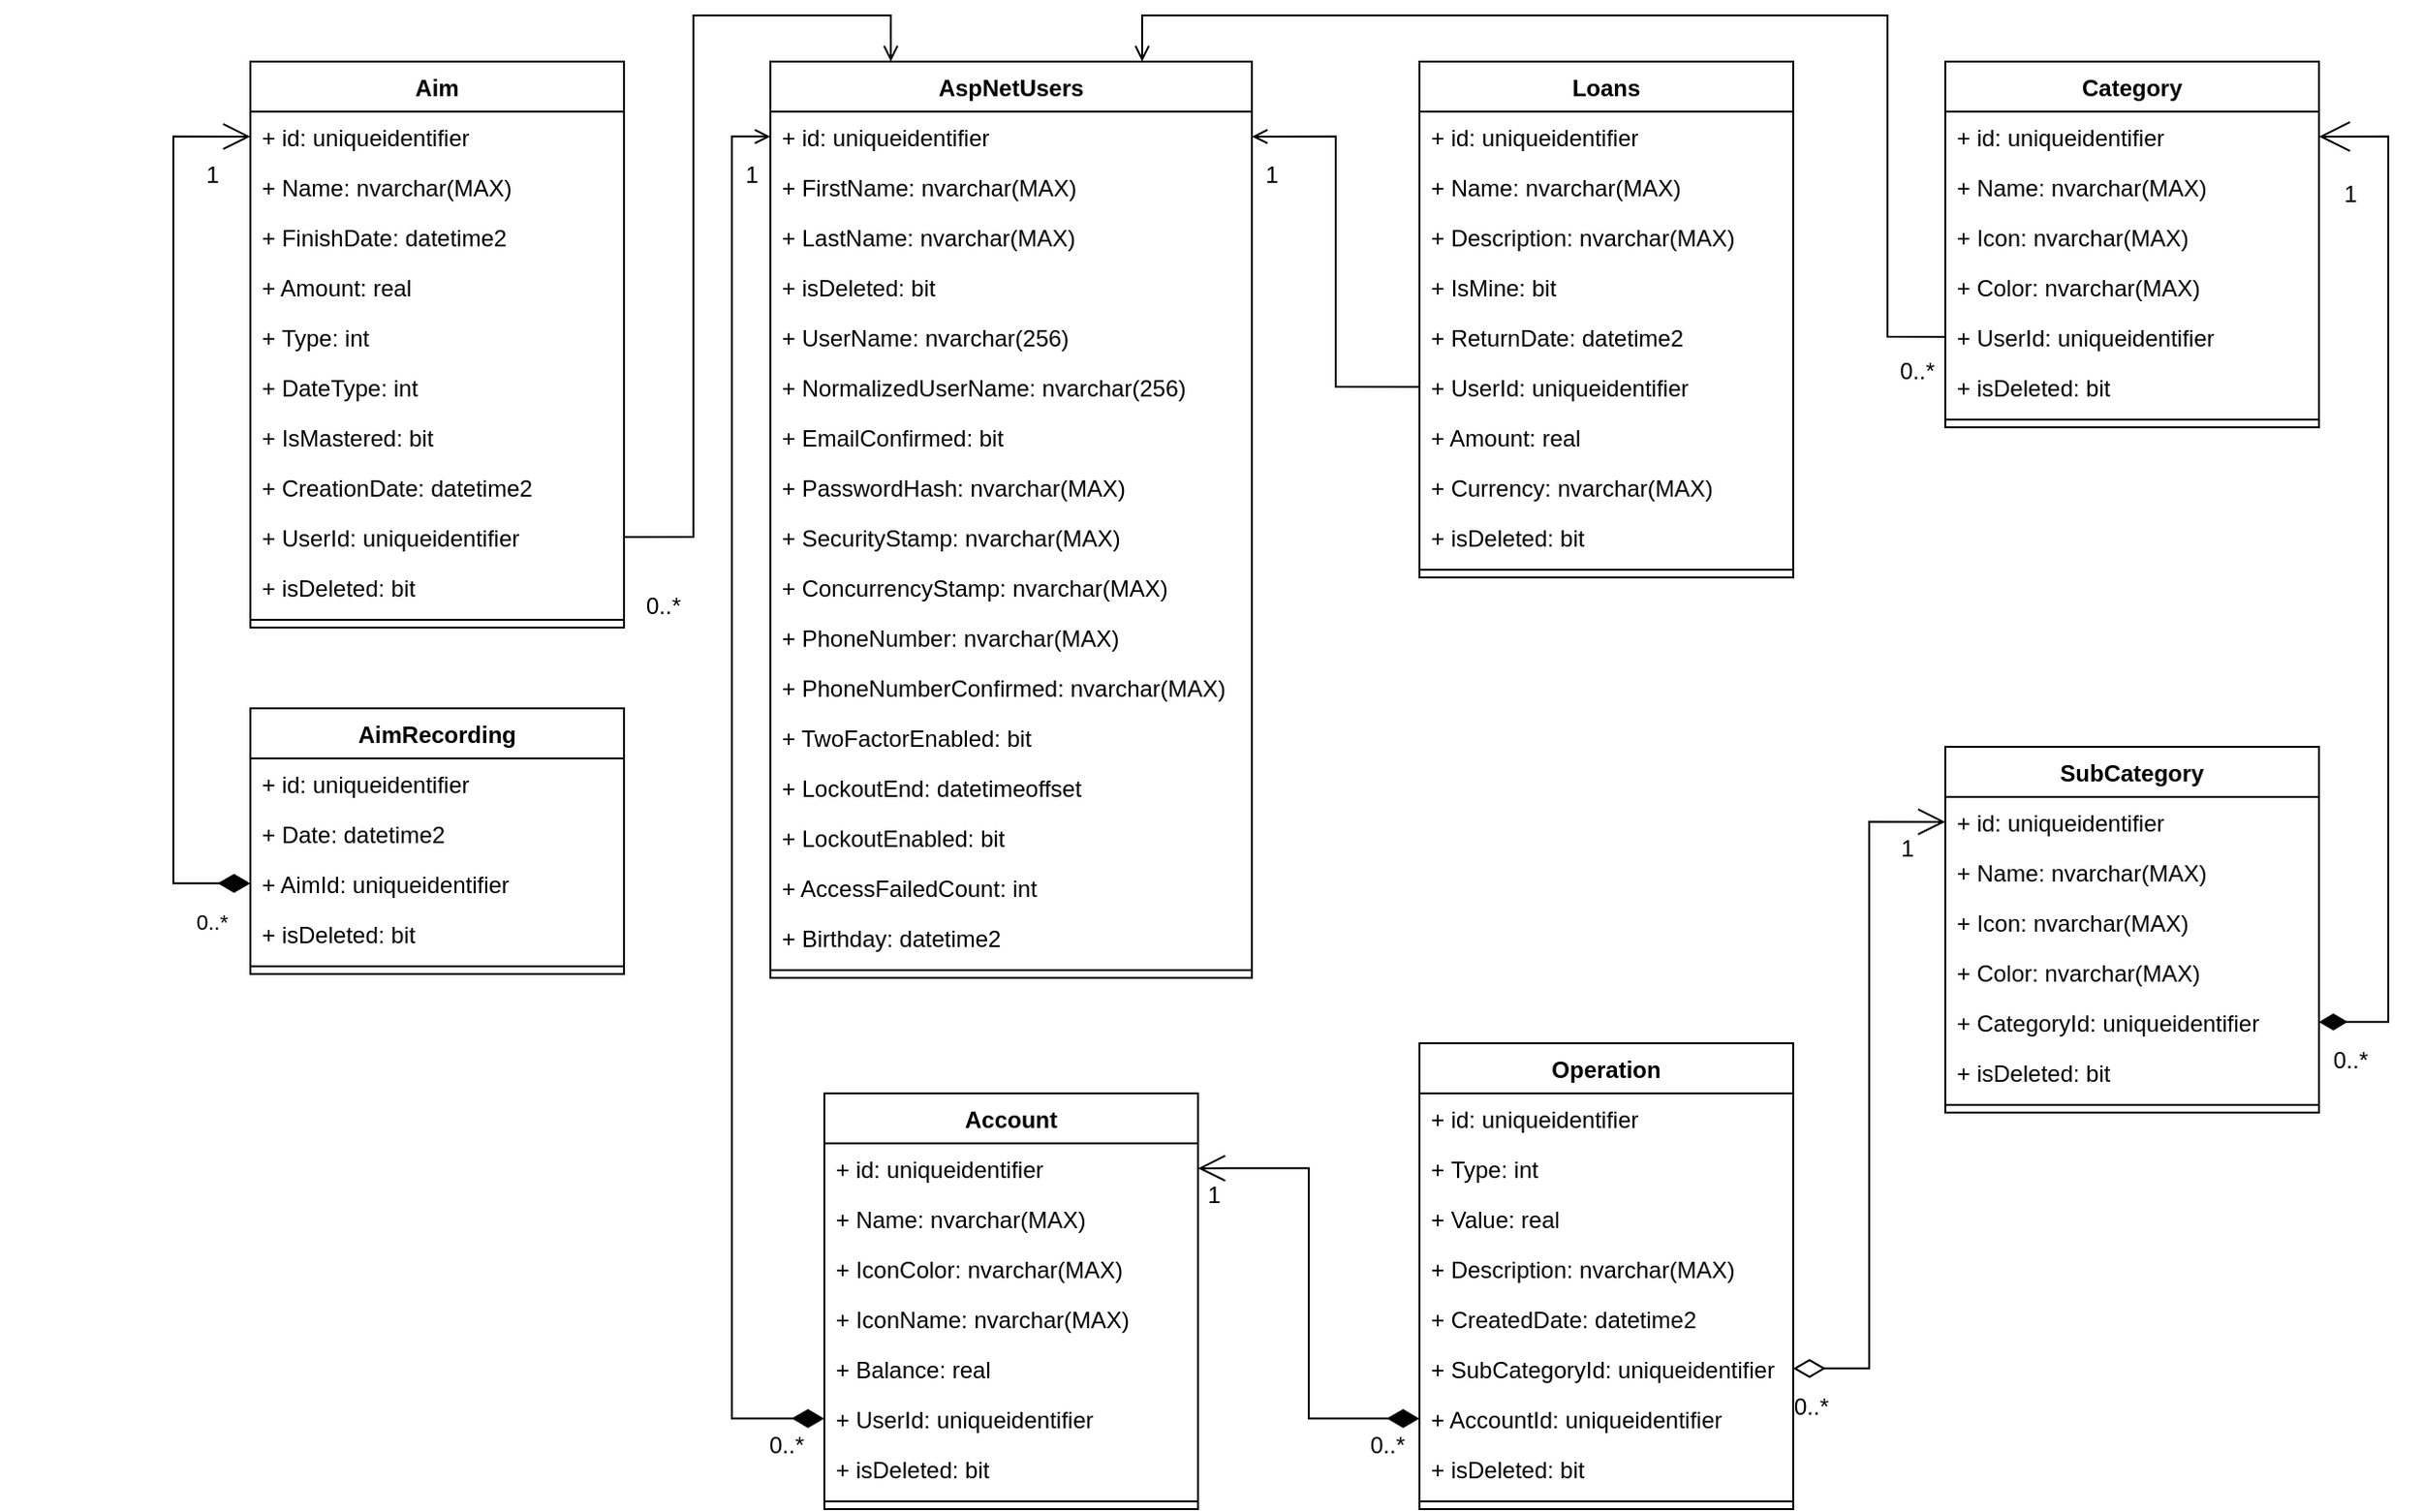 <mxfile version="21.3.2" type="device">
  <diagram name="Страница 1" id="gj3Q_E7IlsJNHcMgQV58">
    <mxGraphModel dx="6434" dy="2520" grid="1" gridSize="10" guides="1" tooltips="1" connect="1" arrows="1" fold="1" page="1" pageScale="1" pageWidth="1654" pageHeight="1169" math="0" shadow="0">
      <root>
        <mxCell id="0" />
        <mxCell id="1" parent="0" />
        <mxCell id="0OKEuh0yTJcYB48zCVZ5-1" value="Operation" style="swimlane;fontStyle=1;align=center;verticalAlign=top;childLayout=stackLayout;horizontal=1;startSize=26;horizontalStack=0;resizeParent=1;resizeParentMax=0;resizeLast=0;collapsible=1;marginBottom=0;" parent="1" vertex="1">
          <mxGeometry x="-573" y="583.94" width="194" height="242" as="geometry" />
        </mxCell>
        <mxCell id="0OKEuh0yTJcYB48zCVZ5-2" value="+ id: uniqueidentifier" style="text;strokeColor=none;fillColor=none;align=left;verticalAlign=top;spacingLeft=4;spacingRight=4;overflow=hidden;rotatable=0;points=[[0,0.5],[1,0.5]];portConstraint=eastwest;" parent="0OKEuh0yTJcYB48zCVZ5-1" vertex="1">
          <mxGeometry y="26" width="194" height="26" as="geometry" />
        </mxCell>
        <mxCell id="0OKEuh0yTJcYB48zCVZ5-4" value="+ Type: int" style="text;strokeColor=none;fillColor=none;align=left;verticalAlign=top;spacingLeft=4;spacingRight=4;overflow=hidden;rotatable=0;points=[[0,0.5],[1,0.5]];portConstraint=eastwest;" parent="0OKEuh0yTJcYB48zCVZ5-1" vertex="1">
          <mxGeometry y="52" width="194" height="26" as="geometry" />
        </mxCell>
        <mxCell id="0OKEuh0yTJcYB48zCVZ5-3" value="+ Value: real" style="text;strokeColor=none;fillColor=none;align=left;verticalAlign=top;spacingLeft=4;spacingRight=4;overflow=hidden;rotatable=0;points=[[0,0.5],[1,0.5]];portConstraint=eastwest;" parent="0OKEuh0yTJcYB48zCVZ5-1" vertex="1">
          <mxGeometry y="78" width="194" height="26" as="geometry" />
        </mxCell>
        <mxCell id="0OKEuh0yTJcYB48zCVZ5-5" value="+ Description: nvarchar(MAX)" style="text;strokeColor=none;fillColor=none;align=left;verticalAlign=top;spacingLeft=4;spacingRight=4;overflow=hidden;rotatable=0;points=[[0,0.5],[1,0.5]];portConstraint=eastwest;" parent="0OKEuh0yTJcYB48zCVZ5-1" vertex="1">
          <mxGeometry y="104" width="194" height="26" as="geometry" />
        </mxCell>
        <mxCell id="0OKEuh0yTJcYB48zCVZ5-6" value="+ CreatedDate: datetime2" style="text;strokeColor=none;fillColor=none;align=left;verticalAlign=top;spacingLeft=4;spacingRight=4;overflow=hidden;rotatable=0;points=[[0,0.5],[1,0.5]];portConstraint=eastwest;" parent="0OKEuh0yTJcYB48zCVZ5-1" vertex="1">
          <mxGeometry y="130" width="194" height="26" as="geometry" />
        </mxCell>
        <mxCell id="0OKEuh0yTJcYB48zCVZ5-7" value="+ SubCategoryId: uniqueidentifier" style="text;strokeColor=none;fillColor=none;align=left;verticalAlign=top;spacingLeft=4;spacingRight=4;overflow=hidden;rotatable=0;points=[[0,0.5],[1,0.5]];portConstraint=eastwest;" parent="0OKEuh0yTJcYB48zCVZ5-1" vertex="1">
          <mxGeometry y="156" width="194" height="26" as="geometry" />
        </mxCell>
        <mxCell id="0OKEuh0yTJcYB48zCVZ5-12" value="+ AccountId: uniqueidentifier" style="text;strokeColor=none;fillColor=none;align=left;verticalAlign=top;spacingLeft=4;spacingRight=4;overflow=hidden;rotatable=0;points=[[0,0.5],[1,0.5]];portConstraint=eastwest;" parent="0OKEuh0yTJcYB48zCVZ5-1" vertex="1">
          <mxGeometry y="182" width="194" height="26" as="geometry" />
        </mxCell>
        <mxCell id="0OKEuh0yTJcYB48zCVZ5-13" value="+ isDeleted: bit" style="text;strokeColor=none;fillColor=none;align=left;verticalAlign=top;spacingLeft=4;spacingRight=4;overflow=hidden;rotatable=0;points=[[0,0.5],[1,0.5]];portConstraint=eastwest;" parent="0OKEuh0yTJcYB48zCVZ5-1" vertex="1">
          <mxGeometry y="208" width="194" height="26" as="geometry" />
        </mxCell>
        <mxCell id="0OKEuh0yTJcYB48zCVZ5-8" value="" style="line;strokeWidth=1;fillColor=none;align=left;verticalAlign=middle;spacingTop=-1;spacingLeft=3;spacingRight=3;rotatable=0;labelPosition=right;points=[];portConstraint=eastwest;strokeColor=inherit;" parent="0OKEuh0yTJcYB48zCVZ5-1" vertex="1">
          <mxGeometry y="234" width="194" height="8" as="geometry" />
        </mxCell>
        <mxCell id="0OKEuh0yTJcYB48zCVZ5-11" value="&lt;br&gt;" style="text;whiteSpace=wrap;html=1;" parent="1" vertex="1">
          <mxGeometry x="-1310" y="289.94" width="110" height="140" as="geometry" />
        </mxCell>
        <mxCell id="0OKEuh0yTJcYB48zCVZ5-14" value="Account" style="swimlane;fontStyle=1;align=center;verticalAlign=top;childLayout=stackLayout;horizontal=1;startSize=26;horizontalStack=0;resizeParent=1;resizeParentMax=0;resizeLast=0;collapsible=1;marginBottom=0;" parent="1" vertex="1">
          <mxGeometry x="-882" y="609.94" width="194" height="216" as="geometry" />
        </mxCell>
        <mxCell id="0OKEuh0yTJcYB48zCVZ5-15" value="+ id: uniqueidentifier" style="text;strokeColor=none;fillColor=none;align=left;verticalAlign=top;spacingLeft=4;spacingRight=4;overflow=hidden;rotatable=0;points=[[0,0.5],[1,0.5]];portConstraint=eastwest;" parent="0OKEuh0yTJcYB48zCVZ5-14" vertex="1">
          <mxGeometry y="26" width="194" height="26" as="geometry" />
        </mxCell>
        <mxCell id="0OKEuh0yTJcYB48zCVZ5-16" value="+ Name: nvarchar(MAX)" style="text;strokeColor=none;fillColor=none;align=left;verticalAlign=top;spacingLeft=4;spacingRight=4;overflow=hidden;rotatable=0;points=[[0,0.5],[1,0.5]];portConstraint=eastwest;" parent="0OKEuh0yTJcYB48zCVZ5-14" vertex="1">
          <mxGeometry y="52" width="194" height="26" as="geometry" />
        </mxCell>
        <mxCell id="0OKEuh0yTJcYB48zCVZ5-17" value="+ IconColor: nvarchar(MAX)" style="text;strokeColor=none;fillColor=none;align=left;verticalAlign=top;spacingLeft=4;spacingRight=4;overflow=hidden;rotatable=0;points=[[0,0.5],[1,0.5]];portConstraint=eastwest;" parent="0OKEuh0yTJcYB48zCVZ5-14" vertex="1">
          <mxGeometry y="78" width="194" height="26" as="geometry" />
        </mxCell>
        <mxCell id="0OKEuh0yTJcYB48zCVZ5-18" value="+ IconName: nvarchar(MAX)" style="text;strokeColor=none;fillColor=none;align=left;verticalAlign=top;spacingLeft=4;spacingRight=4;overflow=hidden;rotatable=0;points=[[0,0.5],[1,0.5]];portConstraint=eastwest;" parent="0OKEuh0yTJcYB48zCVZ5-14" vertex="1">
          <mxGeometry y="104" width="194" height="26" as="geometry" />
        </mxCell>
        <mxCell id="0OKEuh0yTJcYB48zCVZ5-19" value="+ Balance: real" style="text;strokeColor=none;fillColor=none;align=left;verticalAlign=top;spacingLeft=4;spacingRight=4;overflow=hidden;rotatable=0;points=[[0,0.5],[1,0.5]];portConstraint=eastwest;" parent="0OKEuh0yTJcYB48zCVZ5-14" vertex="1">
          <mxGeometry y="130" width="194" height="26" as="geometry" />
        </mxCell>
        <mxCell id="0OKEuh0yTJcYB48zCVZ5-21" value="+ UserId: uniqueidentifier" style="text;strokeColor=none;fillColor=none;align=left;verticalAlign=top;spacingLeft=4;spacingRight=4;overflow=hidden;rotatable=0;points=[[0,0.5],[1,0.5]];portConstraint=eastwest;" parent="0OKEuh0yTJcYB48zCVZ5-14" vertex="1">
          <mxGeometry y="156" width="194" height="26" as="geometry" />
        </mxCell>
        <mxCell id="0OKEuh0yTJcYB48zCVZ5-22" value="+ isDeleted: bit" style="text;strokeColor=none;fillColor=none;align=left;verticalAlign=top;spacingLeft=4;spacingRight=4;overflow=hidden;rotatable=0;points=[[0,0.5],[1,0.5]];portConstraint=eastwest;" parent="0OKEuh0yTJcYB48zCVZ5-14" vertex="1">
          <mxGeometry y="182" width="194" height="26" as="geometry" />
        </mxCell>
        <mxCell id="0OKEuh0yTJcYB48zCVZ5-23" value="" style="line;strokeWidth=1;fillColor=none;align=left;verticalAlign=middle;spacingTop=-1;spacingLeft=3;spacingRight=3;rotatable=0;labelPosition=right;points=[];portConstraint=eastwest;strokeColor=inherit;" parent="0OKEuh0yTJcYB48zCVZ5-14" vertex="1">
          <mxGeometry y="208" width="194" height="8" as="geometry" />
        </mxCell>
        <mxCell id="0OKEuh0yTJcYB48zCVZ5-24" value="SubCategory" style="swimlane;fontStyle=1;align=center;verticalAlign=top;childLayout=stackLayout;horizontal=1;startSize=26;horizontalStack=0;resizeParent=1;resizeParentMax=0;resizeLast=0;collapsible=1;marginBottom=0;" parent="1" vertex="1">
          <mxGeometry x="-300" y="429.94" width="194" height="190" as="geometry" />
        </mxCell>
        <mxCell id="0OKEuh0yTJcYB48zCVZ5-25" value="+ id: uniqueidentifier" style="text;strokeColor=none;fillColor=none;align=left;verticalAlign=top;spacingLeft=4;spacingRight=4;overflow=hidden;rotatable=0;points=[[0,0.5],[1,0.5]];portConstraint=eastwest;" parent="0OKEuh0yTJcYB48zCVZ5-24" vertex="1">
          <mxGeometry y="26" width="194" height="26" as="geometry" />
        </mxCell>
        <mxCell id="0OKEuh0yTJcYB48zCVZ5-26" value="+ Name: nvarchar(MAX)" style="text;strokeColor=none;fillColor=none;align=left;verticalAlign=top;spacingLeft=4;spacingRight=4;overflow=hidden;rotatable=0;points=[[0,0.5],[1,0.5]];portConstraint=eastwest;" parent="0OKEuh0yTJcYB48zCVZ5-24" vertex="1">
          <mxGeometry y="52" width="194" height="26" as="geometry" />
        </mxCell>
        <mxCell id="0OKEuh0yTJcYB48zCVZ5-27" value="+ Icon: nvarchar(MAX)" style="text;strokeColor=none;fillColor=none;align=left;verticalAlign=top;spacingLeft=4;spacingRight=4;overflow=hidden;rotatable=0;points=[[0,0.5],[1,0.5]];portConstraint=eastwest;" parent="0OKEuh0yTJcYB48zCVZ5-24" vertex="1">
          <mxGeometry y="78" width="194" height="26" as="geometry" />
        </mxCell>
        <mxCell id="0OKEuh0yTJcYB48zCVZ5-28" value="+ Color: nvarchar(MAX)" style="text;strokeColor=none;fillColor=none;align=left;verticalAlign=top;spacingLeft=4;spacingRight=4;overflow=hidden;rotatable=0;points=[[0,0.5],[1,0.5]];portConstraint=eastwest;" parent="0OKEuh0yTJcYB48zCVZ5-24" vertex="1">
          <mxGeometry y="104" width="194" height="26" as="geometry" />
        </mxCell>
        <mxCell id="0OKEuh0yTJcYB48zCVZ5-30" value="+ CategoryId: uniqueidentifier" style="text;strokeColor=none;fillColor=none;align=left;verticalAlign=top;spacingLeft=4;spacingRight=4;overflow=hidden;rotatable=0;points=[[0,0.5],[1,0.5]];portConstraint=eastwest;" parent="0OKEuh0yTJcYB48zCVZ5-24" vertex="1">
          <mxGeometry y="130" width="194" height="26" as="geometry" />
        </mxCell>
        <mxCell id="0OKEuh0yTJcYB48zCVZ5-31" value="+ isDeleted: bit" style="text;strokeColor=none;fillColor=none;align=left;verticalAlign=top;spacingLeft=4;spacingRight=4;overflow=hidden;rotatable=0;points=[[0,0.5],[1,0.5]];portConstraint=eastwest;" parent="0OKEuh0yTJcYB48zCVZ5-24" vertex="1">
          <mxGeometry y="156" width="194" height="26" as="geometry" />
        </mxCell>
        <mxCell id="0OKEuh0yTJcYB48zCVZ5-32" value="" style="line;strokeWidth=1;fillColor=none;align=left;verticalAlign=middle;spacingTop=-1;spacingLeft=3;spacingRight=3;rotatable=0;labelPosition=right;points=[];portConstraint=eastwest;strokeColor=inherit;" parent="0OKEuh0yTJcYB48zCVZ5-24" vertex="1">
          <mxGeometry y="182" width="194" height="8" as="geometry" />
        </mxCell>
        <mxCell id="0OKEuh0yTJcYB48zCVZ5-33" value="AspNetUsers" style="swimlane;fontStyle=1;align=center;verticalAlign=top;childLayout=stackLayout;horizontal=1;startSize=26;horizontalStack=0;resizeParent=1;resizeParentMax=0;resizeLast=0;collapsible=1;marginBottom=0;" parent="1" vertex="1">
          <mxGeometry x="-910" y="73.94" width="250" height="476" as="geometry" />
        </mxCell>
        <mxCell id="0OKEuh0yTJcYB48zCVZ5-34" value="+ id: uniqueidentifier" style="text;strokeColor=none;fillColor=none;align=left;verticalAlign=top;spacingLeft=4;spacingRight=4;overflow=hidden;rotatable=0;points=[[0,0.5],[1,0.5]];portConstraint=eastwest;" parent="0OKEuh0yTJcYB48zCVZ5-33" vertex="1">
          <mxGeometry y="26" width="250" height="26" as="geometry" />
        </mxCell>
        <mxCell id="0OKEuh0yTJcYB48zCVZ5-42" value="+ FirstName: nvarchar(MAX)" style="text;strokeColor=none;fillColor=none;align=left;verticalAlign=top;spacingLeft=4;spacingRight=4;overflow=hidden;rotatable=0;points=[[0,0.5],[1,0.5]];portConstraint=eastwest;" parent="0OKEuh0yTJcYB48zCVZ5-33" vertex="1">
          <mxGeometry y="52" width="250" height="26" as="geometry" />
        </mxCell>
        <mxCell id="0OKEuh0yTJcYB48zCVZ5-35" value="+ LastName: nvarchar(MAX)" style="text;strokeColor=none;fillColor=none;align=left;verticalAlign=top;spacingLeft=4;spacingRight=4;overflow=hidden;rotatable=0;points=[[0,0.5],[1,0.5]];portConstraint=eastwest;" parent="0OKEuh0yTJcYB48zCVZ5-33" vertex="1">
          <mxGeometry y="78" width="250" height="26" as="geometry" />
        </mxCell>
        <mxCell id="0OKEuh0yTJcYB48zCVZ5-40" value="+ isDeleted: bit" style="text;strokeColor=none;fillColor=none;align=left;verticalAlign=top;spacingLeft=4;spacingRight=4;overflow=hidden;rotatable=0;points=[[0,0.5],[1,0.5]];portConstraint=eastwest;" parent="0OKEuh0yTJcYB48zCVZ5-33" vertex="1">
          <mxGeometry y="104" width="250" height="26" as="geometry" />
        </mxCell>
        <mxCell id="0OKEuh0yTJcYB48zCVZ5-43" value="+ UserName: nvarchar(256)" style="text;strokeColor=none;fillColor=none;align=left;verticalAlign=top;spacingLeft=4;spacingRight=4;overflow=hidden;rotatable=0;points=[[0,0.5],[1,0.5]];portConstraint=eastwest;" parent="0OKEuh0yTJcYB48zCVZ5-33" vertex="1">
          <mxGeometry y="130" width="250" height="26" as="geometry" />
        </mxCell>
        <mxCell id="0OKEuh0yTJcYB48zCVZ5-44" value="+ NormalizedUserName: nvarchar(256)" style="text;strokeColor=none;fillColor=none;align=left;verticalAlign=top;spacingLeft=4;spacingRight=4;overflow=hidden;rotatable=0;points=[[0,0.5],[1,0.5]];portConstraint=eastwest;" parent="0OKEuh0yTJcYB48zCVZ5-33" vertex="1">
          <mxGeometry y="156" width="250" height="26" as="geometry" />
        </mxCell>
        <mxCell id="0OKEuh0yTJcYB48zCVZ5-36" value="+ EmailConfirmed: bit" style="text;strokeColor=none;fillColor=none;align=left;verticalAlign=top;spacingLeft=4;spacingRight=4;overflow=hidden;rotatable=0;points=[[0,0.5],[1,0.5]];portConstraint=eastwest;" parent="0OKEuh0yTJcYB48zCVZ5-33" vertex="1">
          <mxGeometry y="182" width="250" height="26" as="geometry" />
        </mxCell>
        <mxCell id="0OKEuh0yTJcYB48zCVZ5-37" value="+ PasswordHash: nvarchar(MAX)" style="text;strokeColor=none;fillColor=none;align=left;verticalAlign=top;spacingLeft=4;spacingRight=4;overflow=hidden;rotatable=0;points=[[0,0.5],[1,0.5]];portConstraint=eastwest;" parent="0OKEuh0yTJcYB48zCVZ5-33" vertex="1">
          <mxGeometry y="208" width="250" height="26" as="geometry" />
        </mxCell>
        <mxCell id="0OKEuh0yTJcYB48zCVZ5-45" value="+ SecurityStamp: nvarchar(MAX)" style="text;strokeColor=none;fillColor=none;align=left;verticalAlign=top;spacingLeft=4;spacingRight=4;overflow=hidden;rotatable=0;points=[[0,0.5],[1,0.5]];portConstraint=eastwest;" parent="0OKEuh0yTJcYB48zCVZ5-33" vertex="1">
          <mxGeometry y="234" width="250" height="26" as="geometry" />
        </mxCell>
        <mxCell id="0OKEuh0yTJcYB48zCVZ5-47" value="+ ConcurrencyStamp: nvarchar(MAX)" style="text;strokeColor=none;fillColor=none;align=left;verticalAlign=top;spacingLeft=4;spacingRight=4;overflow=hidden;rotatable=0;points=[[0,0.5],[1,0.5]];portConstraint=eastwest;" parent="0OKEuh0yTJcYB48zCVZ5-33" vertex="1">
          <mxGeometry y="260" width="250" height="26" as="geometry" />
        </mxCell>
        <mxCell id="0OKEuh0yTJcYB48zCVZ5-46" value="+ PhoneNumber: nvarchar(MAX)" style="text;strokeColor=none;fillColor=none;align=left;verticalAlign=top;spacingLeft=4;spacingRight=4;overflow=hidden;rotatable=0;points=[[0,0.5],[1,0.5]];portConstraint=eastwest;" parent="0OKEuh0yTJcYB48zCVZ5-33" vertex="1">
          <mxGeometry y="286" width="250" height="26" as="geometry" />
        </mxCell>
        <mxCell id="0OKEuh0yTJcYB48zCVZ5-48" value="+ PhoneNumberConfirmed: nvarchar(MAX)" style="text;strokeColor=none;fillColor=none;align=left;verticalAlign=top;spacingLeft=4;spacingRight=4;overflow=hidden;rotatable=0;points=[[0,0.5],[1,0.5]];portConstraint=eastwest;" parent="0OKEuh0yTJcYB48zCVZ5-33" vertex="1">
          <mxGeometry y="312" width="250" height="26" as="geometry" />
        </mxCell>
        <mxCell id="0OKEuh0yTJcYB48zCVZ5-38" value="+ TwoFactorEnabled: bit" style="text;strokeColor=none;fillColor=none;align=left;verticalAlign=top;spacingLeft=4;spacingRight=4;overflow=hidden;rotatable=0;points=[[0,0.5],[1,0.5]];portConstraint=eastwest;" parent="0OKEuh0yTJcYB48zCVZ5-33" vertex="1">
          <mxGeometry y="338" width="250" height="26" as="geometry" />
        </mxCell>
        <mxCell id="0OKEuh0yTJcYB48zCVZ5-49" value="+ LockoutEnd: datetimeoffset" style="text;strokeColor=none;fillColor=none;align=left;verticalAlign=top;spacingLeft=4;spacingRight=4;overflow=hidden;rotatable=0;points=[[0,0.5],[1,0.5]];portConstraint=eastwest;" parent="0OKEuh0yTJcYB48zCVZ5-33" vertex="1">
          <mxGeometry y="364" width="250" height="26" as="geometry" />
        </mxCell>
        <mxCell id="0OKEuh0yTJcYB48zCVZ5-39" value="+ LockoutEnabled: bit" style="text;strokeColor=none;fillColor=none;align=left;verticalAlign=top;spacingLeft=4;spacingRight=4;overflow=hidden;rotatable=0;points=[[0,0.5],[1,0.5]];portConstraint=eastwest;" parent="0OKEuh0yTJcYB48zCVZ5-33" vertex="1">
          <mxGeometry y="390" width="250" height="26" as="geometry" />
        </mxCell>
        <mxCell id="0OKEuh0yTJcYB48zCVZ5-50" value="+ AccessFailedCount: int" style="text;strokeColor=none;fillColor=none;align=left;verticalAlign=top;spacingLeft=4;spacingRight=4;overflow=hidden;rotatable=0;points=[[0,0.5],[1,0.5]];portConstraint=eastwest;" parent="0OKEuh0yTJcYB48zCVZ5-33" vertex="1">
          <mxGeometry y="416" width="250" height="26" as="geometry" />
        </mxCell>
        <mxCell id="0OKEuh0yTJcYB48zCVZ5-51" value="+ Birthday: datetime2" style="text;strokeColor=none;fillColor=none;align=left;verticalAlign=top;spacingLeft=4;spacingRight=4;overflow=hidden;rotatable=0;points=[[0,0.5],[1,0.5]];portConstraint=eastwest;" parent="0OKEuh0yTJcYB48zCVZ5-33" vertex="1">
          <mxGeometry y="442" width="250" height="26" as="geometry" />
        </mxCell>
        <mxCell id="0OKEuh0yTJcYB48zCVZ5-41" value="" style="line;strokeWidth=1;fillColor=none;align=left;verticalAlign=middle;spacingTop=-1;spacingLeft=3;spacingRight=3;rotatable=0;labelPosition=right;points=[];portConstraint=eastwest;strokeColor=inherit;" parent="0OKEuh0yTJcYB48zCVZ5-33" vertex="1">
          <mxGeometry y="468" width="250" height="8" as="geometry" />
        </mxCell>
        <mxCell id="0OKEuh0yTJcYB48zCVZ5-52" value="Category" style="swimlane;fontStyle=1;align=center;verticalAlign=top;childLayout=stackLayout;horizontal=1;startSize=26;horizontalStack=0;resizeParent=1;resizeParentMax=0;resizeLast=0;collapsible=1;marginBottom=0;" parent="1" vertex="1">
          <mxGeometry x="-300" y="73.94" width="194" height="190" as="geometry" />
        </mxCell>
        <mxCell id="0OKEuh0yTJcYB48zCVZ5-53" value="+ id: uniqueidentifier" style="text;strokeColor=none;fillColor=none;align=left;verticalAlign=top;spacingLeft=4;spacingRight=4;overflow=hidden;rotatable=0;points=[[0,0.5],[1,0.5]];portConstraint=eastwest;" parent="0OKEuh0yTJcYB48zCVZ5-52" vertex="1">
          <mxGeometry y="26" width="194" height="26" as="geometry" />
        </mxCell>
        <mxCell id="0OKEuh0yTJcYB48zCVZ5-54" value="+ Name: nvarchar(MAX)" style="text;strokeColor=none;fillColor=none;align=left;verticalAlign=top;spacingLeft=4;spacingRight=4;overflow=hidden;rotatable=0;points=[[0,0.5],[1,0.5]];portConstraint=eastwest;" parent="0OKEuh0yTJcYB48zCVZ5-52" vertex="1">
          <mxGeometry y="52" width="194" height="26" as="geometry" />
        </mxCell>
        <mxCell id="0OKEuh0yTJcYB48zCVZ5-55" value="+ Icon: nvarchar(MAX)" style="text;strokeColor=none;fillColor=none;align=left;verticalAlign=top;spacingLeft=4;spacingRight=4;overflow=hidden;rotatable=0;points=[[0,0.5],[1,0.5]];portConstraint=eastwest;" parent="0OKEuh0yTJcYB48zCVZ5-52" vertex="1">
          <mxGeometry y="78" width="194" height="26" as="geometry" />
        </mxCell>
        <mxCell id="0OKEuh0yTJcYB48zCVZ5-56" value="+ Color: nvarchar(MAX)" style="text;strokeColor=none;fillColor=none;align=left;verticalAlign=top;spacingLeft=4;spacingRight=4;overflow=hidden;rotatable=0;points=[[0,0.5],[1,0.5]];portConstraint=eastwest;" parent="0OKEuh0yTJcYB48zCVZ5-52" vertex="1">
          <mxGeometry y="104" width="194" height="26" as="geometry" />
        </mxCell>
        <mxCell id="0OKEuh0yTJcYB48zCVZ5-57" value="+ UserId: uniqueidentifier" style="text;strokeColor=none;fillColor=none;align=left;verticalAlign=top;spacingLeft=4;spacingRight=4;overflow=hidden;rotatable=0;points=[[0,0.5],[1,0.5]];portConstraint=eastwest;" parent="0OKEuh0yTJcYB48zCVZ5-52" vertex="1">
          <mxGeometry y="130" width="194" height="26" as="geometry" />
        </mxCell>
        <mxCell id="0OKEuh0yTJcYB48zCVZ5-58" value="+ isDeleted: bit" style="text;strokeColor=none;fillColor=none;align=left;verticalAlign=top;spacingLeft=4;spacingRight=4;overflow=hidden;rotatable=0;points=[[0,0.5],[1,0.5]];portConstraint=eastwest;" parent="0OKEuh0yTJcYB48zCVZ5-52" vertex="1">
          <mxGeometry y="156" width="194" height="26" as="geometry" />
        </mxCell>
        <mxCell id="0OKEuh0yTJcYB48zCVZ5-59" value="" style="line;strokeWidth=1;fillColor=none;align=left;verticalAlign=middle;spacingTop=-1;spacingLeft=3;spacingRight=3;rotatable=0;labelPosition=right;points=[];portConstraint=eastwest;strokeColor=inherit;" parent="0OKEuh0yTJcYB48zCVZ5-52" vertex="1">
          <mxGeometry y="182" width="194" height="8" as="geometry" />
        </mxCell>
        <mxCell id="0OKEuh0yTJcYB48zCVZ5-60" value="Loans" style="swimlane;fontStyle=1;align=center;verticalAlign=top;childLayout=stackLayout;horizontal=1;startSize=26;horizontalStack=0;resizeParent=1;resizeParentMax=0;resizeLast=0;collapsible=1;marginBottom=0;" parent="1" vertex="1">
          <mxGeometry x="-573" y="73.94" width="194" height="268" as="geometry" />
        </mxCell>
        <mxCell id="0OKEuh0yTJcYB48zCVZ5-61" value="+ id: uniqueidentifier" style="text;strokeColor=none;fillColor=none;align=left;verticalAlign=top;spacingLeft=4;spacingRight=4;overflow=hidden;rotatable=0;points=[[0,0.5],[1,0.5]];portConstraint=eastwest;" parent="0OKEuh0yTJcYB48zCVZ5-60" vertex="1">
          <mxGeometry y="26" width="194" height="26" as="geometry" />
        </mxCell>
        <mxCell id="0OKEuh0yTJcYB48zCVZ5-62" value="+ Name: nvarchar(MAX)" style="text;strokeColor=none;fillColor=none;align=left;verticalAlign=top;spacingLeft=4;spacingRight=4;overflow=hidden;rotatable=0;points=[[0,0.5],[1,0.5]];portConstraint=eastwest;" parent="0OKEuh0yTJcYB48zCVZ5-60" vertex="1">
          <mxGeometry y="52" width="194" height="26" as="geometry" />
        </mxCell>
        <mxCell id="0OKEuh0yTJcYB48zCVZ5-63" value="+ Description: nvarchar(MAX)" style="text;strokeColor=none;fillColor=none;align=left;verticalAlign=top;spacingLeft=4;spacingRight=4;overflow=hidden;rotatable=0;points=[[0,0.5],[1,0.5]];portConstraint=eastwest;" parent="0OKEuh0yTJcYB48zCVZ5-60" vertex="1">
          <mxGeometry y="78" width="194" height="26" as="geometry" />
        </mxCell>
        <mxCell id="0OKEuh0yTJcYB48zCVZ5-64" value="+ IsMine: bit" style="text;strokeColor=none;fillColor=none;align=left;verticalAlign=top;spacingLeft=4;spacingRight=4;overflow=hidden;rotatable=0;points=[[0,0.5],[1,0.5]];portConstraint=eastwest;" parent="0OKEuh0yTJcYB48zCVZ5-60" vertex="1">
          <mxGeometry y="104" width="194" height="26" as="geometry" />
        </mxCell>
        <mxCell id="0OKEuh0yTJcYB48zCVZ5-65" value="+ ReturnDate: datetime2" style="text;strokeColor=none;fillColor=none;align=left;verticalAlign=top;spacingLeft=4;spacingRight=4;overflow=hidden;rotatable=0;points=[[0,0.5],[1,0.5]];portConstraint=eastwest;" parent="0OKEuh0yTJcYB48zCVZ5-60" vertex="1">
          <mxGeometry y="130" width="194" height="26" as="geometry" />
        </mxCell>
        <mxCell id="0OKEuh0yTJcYB48zCVZ5-66" value="+ UserId: uniqueidentifier" style="text;strokeColor=none;fillColor=none;align=left;verticalAlign=top;spacingLeft=4;spacingRight=4;overflow=hidden;rotatable=0;points=[[0,0.5],[1,0.5]];portConstraint=eastwest;" parent="0OKEuh0yTJcYB48zCVZ5-60" vertex="1">
          <mxGeometry y="156" width="194" height="26" as="geometry" />
        </mxCell>
        <mxCell id="0OKEuh0yTJcYB48zCVZ5-69" value="+ Amount: real" style="text;strokeColor=none;fillColor=none;align=left;verticalAlign=top;spacingLeft=4;spacingRight=4;overflow=hidden;rotatable=0;points=[[0,0.5],[1,0.5]];portConstraint=eastwest;" parent="0OKEuh0yTJcYB48zCVZ5-60" vertex="1">
          <mxGeometry y="182" width="194" height="26" as="geometry" />
        </mxCell>
        <mxCell id="0OKEuh0yTJcYB48zCVZ5-70" value="+ Currency: nvarchar(MAX)" style="text;strokeColor=none;fillColor=none;align=left;verticalAlign=top;spacingLeft=4;spacingRight=4;overflow=hidden;rotatable=0;points=[[0,0.5],[1,0.5]];portConstraint=eastwest;" parent="0OKEuh0yTJcYB48zCVZ5-60" vertex="1">
          <mxGeometry y="208" width="194" height="26" as="geometry" />
        </mxCell>
        <mxCell id="0OKEuh0yTJcYB48zCVZ5-67" value="+ isDeleted: bit" style="text;strokeColor=none;fillColor=none;align=left;verticalAlign=top;spacingLeft=4;spacingRight=4;overflow=hidden;rotatable=0;points=[[0,0.5],[1,0.5]];portConstraint=eastwest;" parent="0OKEuh0yTJcYB48zCVZ5-60" vertex="1">
          <mxGeometry y="234" width="194" height="26" as="geometry" />
        </mxCell>
        <mxCell id="0OKEuh0yTJcYB48zCVZ5-68" value="" style="line;strokeWidth=1;fillColor=none;align=left;verticalAlign=middle;spacingTop=-1;spacingLeft=3;spacingRight=3;rotatable=0;labelPosition=right;points=[];portConstraint=eastwest;strokeColor=inherit;" parent="0OKEuh0yTJcYB48zCVZ5-60" vertex="1">
          <mxGeometry y="260" width="194" height="8" as="geometry" />
        </mxCell>
        <mxCell id="0OKEuh0yTJcYB48zCVZ5-71" value="Aim" style="swimlane;fontStyle=1;align=center;verticalAlign=top;childLayout=stackLayout;horizontal=1;startSize=26;horizontalStack=0;resizeParent=1;resizeParentMax=0;resizeLast=0;collapsible=1;marginBottom=0;" parent="1" vertex="1">
          <mxGeometry x="-1180" y="73.94" width="194" height="294" as="geometry" />
        </mxCell>
        <mxCell id="0OKEuh0yTJcYB48zCVZ5-72" value="+ id: uniqueidentifier" style="text;strokeColor=none;fillColor=none;align=left;verticalAlign=top;spacingLeft=4;spacingRight=4;overflow=hidden;rotatable=0;points=[[0,0.5],[1,0.5]];portConstraint=eastwest;" parent="0OKEuh0yTJcYB48zCVZ5-71" vertex="1">
          <mxGeometry y="26" width="194" height="26" as="geometry" />
        </mxCell>
        <mxCell id="0OKEuh0yTJcYB48zCVZ5-73" value="+ Name: nvarchar(MAX)" style="text;strokeColor=none;fillColor=none;align=left;verticalAlign=top;spacingLeft=4;spacingRight=4;overflow=hidden;rotatable=0;points=[[0,0.5],[1,0.5]];portConstraint=eastwest;" parent="0OKEuh0yTJcYB48zCVZ5-71" vertex="1">
          <mxGeometry y="52" width="194" height="26" as="geometry" />
        </mxCell>
        <mxCell id="0OKEuh0yTJcYB48zCVZ5-82" value="+ FinishDate: datetime2" style="text;strokeColor=none;fillColor=none;align=left;verticalAlign=top;spacingLeft=4;spacingRight=4;overflow=hidden;rotatable=0;points=[[0,0.5],[1,0.5]];portConstraint=eastwest;" parent="0OKEuh0yTJcYB48zCVZ5-71" vertex="1">
          <mxGeometry y="78" width="194" height="26" as="geometry" />
        </mxCell>
        <mxCell id="0OKEuh0yTJcYB48zCVZ5-83" value="+ Amount: real" style="text;strokeColor=none;fillColor=none;align=left;verticalAlign=top;spacingLeft=4;spacingRight=4;overflow=hidden;rotatable=0;points=[[0,0.5],[1,0.5]];portConstraint=eastwest;" parent="0OKEuh0yTJcYB48zCVZ5-71" vertex="1">
          <mxGeometry y="104" width="194" height="26" as="geometry" />
        </mxCell>
        <mxCell id="0OKEuh0yTJcYB48zCVZ5-74" value="+ Type: int" style="text;strokeColor=none;fillColor=none;align=left;verticalAlign=top;spacingLeft=4;spacingRight=4;overflow=hidden;rotatable=0;points=[[0,0.5],[1,0.5]];portConstraint=eastwest;" parent="0OKEuh0yTJcYB48zCVZ5-71" vertex="1">
          <mxGeometry y="130" width="194" height="26" as="geometry" />
        </mxCell>
        <mxCell id="0OKEuh0yTJcYB48zCVZ5-75" value="+ DateType: int" style="text;strokeColor=none;fillColor=none;align=left;verticalAlign=top;spacingLeft=4;spacingRight=4;overflow=hidden;rotatable=0;points=[[0,0.5],[1,0.5]];portConstraint=eastwest;" parent="0OKEuh0yTJcYB48zCVZ5-71" vertex="1">
          <mxGeometry y="156" width="194" height="26" as="geometry" />
        </mxCell>
        <mxCell id="0OKEuh0yTJcYB48zCVZ5-76" value="+ IsMastered: bit" style="text;strokeColor=none;fillColor=none;align=left;verticalAlign=top;spacingLeft=4;spacingRight=4;overflow=hidden;rotatable=0;points=[[0,0.5],[1,0.5]];portConstraint=eastwest;" parent="0OKEuh0yTJcYB48zCVZ5-71" vertex="1">
          <mxGeometry y="182" width="194" height="26" as="geometry" />
        </mxCell>
        <mxCell id="0OKEuh0yTJcYB48zCVZ5-77" value="+ CreationDate: datetime2" style="text;strokeColor=none;fillColor=none;align=left;verticalAlign=top;spacingLeft=4;spacingRight=4;overflow=hidden;rotatable=0;points=[[0,0.5],[1,0.5]];portConstraint=eastwest;" parent="0OKEuh0yTJcYB48zCVZ5-71" vertex="1">
          <mxGeometry y="208" width="194" height="26" as="geometry" />
        </mxCell>
        <mxCell id="0OKEuh0yTJcYB48zCVZ5-78" value="+ UserId: uniqueidentifier" style="text;strokeColor=none;fillColor=none;align=left;verticalAlign=top;spacingLeft=4;spacingRight=4;overflow=hidden;rotatable=0;points=[[0,0.5],[1,0.5]];portConstraint=eastwest;" parent="0OKEuh0yTJcYB48zCVZ5-71" vertex="1">
          <mxGeometry y="234" width="194" height="26" as="geometry" />
        </mxCell>
        <mxCell id="0OKEuh0yTJcYB48zCVZ5-80" value="+ isDeleted: bit" style="text;strokeColor=none;fillColor=none;align=left;verticalAlign=top;spacingLeft=4;spacingRight=4;overflow=hidden;rotatable=0;points=[[0,0.5],[1,0.5]];portConstraint=eastwest;" parent="0OKEuh0yTJcYB48zCVZ5-71" vertex="1">
          <mxGeometry y="260" width="194" height="26" as="geometry" />
        </mxCell>
        <mxCell id="0OKEuh0yTJcYB48zCVZ5-81" value="" style="line;strokeWidth=1;fillColor=none;align=left;verticalAlign=middle;spacingTop=-1;spacingLeft=3;spacingRight=3;rotatable=0;labelPosition=right;points=[];portConstraint=eastwest;strokeColor=inherit;" parent="0OKEuh0yTJcYB48zCVZ5-71" vertex="1">
          <mxGeometry y="286" width="194" height="8" as="geometry" />
        </mxCell>
        <mxCell id="0OKEuh0yTJcYB48zCVZ5-84" value="AimRecording" style="swimlane;fontStyle=1;align=center;verticalAlign=top;childLayout=stackLayout;horizontal=1;startSize=26;horizontalStack=0;resizeParent=1;resizeParentMax=0;resizeLast=0;collapsible=1;marginBottom=0;" parent="1" vertex="1">
          <mxGeometry x="-1180" y="409.94" width="194" height="138" as="geometry" />
        </mxCell>
        <mxCell id="0OKEuh0yTJcYB48zCVZ5-85" value="+ id: uniqueidentifier" style="text;strokeColor=none;fillColor=none;align=left;verticalAlign=top;spacingLeft=4;spacingRight=4;overflow=hidden;rotatable=0;points=[[0,0.5],[1,0.5]];portConstraint=eastwest;" parent="0OKEuh0yTJcYB48zCVZ5-84" vertex="1">
          <mxGeometry y="26" width="194" height="26" as="geometry" />
        </mxCell>
        <mxCell id="0OKEuh0yTJcYB48zCVZ5-87" value="+ Date: datetime2" style="text;strokeColor=none;fillColor=none;align=left;verticalAlign=top;spacingLeft=4;spacingRight=4;overflow=hidden;rotatable=0;points=[[0,0.5],[1,0.5]];portConstraint=eastwest;" parent="0OKEuh0yTJcYB48zCVZ5-84" vertex="1">
          <mxGeometry y="52" width="194" height="26" as="geometry" />
        </mxCell>
        <mxCell id="0OKEuh0yTJcYB48zCVZ5-93" value="+ AimId: uniqueidentifier" style="text;strokeColor=none;fillColor=none;align=left;verticalAlign=top;spacingLeft=4;spacingRight=4;overflow=hidden;rotatable=0;points=[[0,0.5],[1,0.5]];portConstraint=eastwest;" parent="0OKEuh0yTJcYB48zCVZ5-84" vertex="1">
          <mxGeometry y="78" width="194" height="26" as="geometry" />
        </mxCell>
        <mxCell id="0OKEuh0yTJcYB48zCVZ5-95" value="+ isDeleted: bit" style="text;strokeColor=none;fillColor=none;align=left;verticalAlign=top;spacingLeft=4;spacingRight=4;overflow=hidden;rotatable=0;points=[[0,0.5],[1,0.5]];portConstraint=eastwest;" parent="0OKEuh0yTJcYB48zCVZ5-84" vertex="1">
          <mxGeometry y="104" width="194" height="26" as="geometry" />
        </mxCell>
        <mxCell id="0OKEuh0yTJcYB48zCVZ5-96" value="" style="line;strokeWidth=1;fillColor=none;align=left;verticalAlign=middle;spacingTop=-1;spacingLeft=3;spacingRight=3;rotatable=0;labelPosition=right;points=[];portConstraint=eastwest;strokeColor=inherit;" parent="0OKEuh0yTJcYB48zCVZ5-84" vertex="1">
          <mxGeometry y="130" width="194" height="8" as="geometry" />
        </mxCell>
        <mxCell id="0OKEuh0yTJcYB48zCVZ5-108" style="edgeStyle=orthogonalEdgeStyle;rounded=0;orthogonalLoop=1;jettySize=auto;html=1;exitX=0;exitY=0.5;exitDx=0;exitDy=0;entryX=1;entryY=0.5;entryDx=0;entryDy=0;endArrow=open;endFill=0;startArrow=diamondThin;startFill=1;startSize=14;endSize=12;" parent="1" source="0OKEuh0yTJcYB48zCVZ5-12" target="0OKEuh0yTJcYB48zCVZ5-15" edge="1">
          <mxGeometry relative="1" as="geometry" />
        </mxCell>
        <mxCell id="0OKEuh0yTJcYB48zCVZ5-109" style="edgeStyle=orthogonalEdgeStyle;rounded=0;orthogonalLoop=1;jettySize=auto;html=1;exitX=1;exitY=0.5;exitDx=0;exitDy=0;entryX=0;entryY=0.5;entryDx=0;entryDy=0;startSize=14;endSize=12;startArrow=diamondThin;startFill=0;endArrow=open;endFill=0;" parent="1" source="0OKEuh0yTJcYB48zCVZ5-7" target="0OKEuh0yTJcYB48zCVZ5-25" edge="1">
          <mxGeometry relative="1" as="geometry" />
        </mxCell>
        <mxCell id="0OKEuh0yTJcYB48zCVZ5-110" style="edgeStyle=orthogonalEdgeStyle;rounded=0;orthogonalLoop=1;jettySize=auto;html=1;exitX=1;exitY=0.5;exitDx=0;exitDy=0;entryX=1;entryY=0.5;entryDx=0;entryDy=0;startArrow=diamondThin;startFill=1;endSize=14;startSize=12;endArrow=open;endFill=0;" parent="1" source="0OKEuh0yTJcYB48zCVZ5-30" target="0OKEuh0yTJcYB48zCVZ5-53" edge="1">
          <mxGeometry relative="1" as="geometry">
            <Array as="points">
              <mxPoint x="-70" y="572.94" />
              <mxPoint x="-70" y="112.94" />
            </Array>
          </mxGeometry>
        </mxCell>
        <mxCell id="0OKEuh0yTJcYB48zCVZ5-111" style="edgeStyle=orthogonalEdgeStyle;rounded=0;orthogonalLoop=1;jettySize=auto;html=1;entryX=0.25;entryY=0;entryDx=0;entryDy=0;endArrow=open;endFill=0;" parent="1" target="0OKEuh0yTJcYB48zCVZ5-33" edge="1">
          <mxGeometry relative="1" as="geometry">
            <Array as="points">
              <mxPoint x="-950" y="320.94" />
              <mxPoint x="-950" y="49.94" />
              <mxPoint x="-848" y="49.94" />
            </Array>
            <mxPoint x="-986" y="320.94" as="sourcePoint" />
          </mxGeometry>
        </mxCell>
        <mxCell id="0OKEuh0yTJcYB48zCVZ5-112" style="edgeStyle=orthogonalEdgeStyle;rounded=0;orthogonalLoop=1;jettySize=auto;html=1;exitX=0;exitY=0.5;exitDx=0;exitDy=0;entryX=1;entryY=0.5;entryDx=0;entryDy=0;endArrow=open;endFill=0;" parent="1" source="0OKEuh0yTJcYB48zCVZ5-66" target="0OKEuh0yTJcYB48zCVZ5-34" edge="1">
          <mxGeometry relative="1" as="geometry" />
        </mxCell>
        <mxCell id="0OKEuh0yTJcYB48zCVZ5-113" style="edgeStyle=orthogonalEdgeStyle;rounded=0;orthogonalLoop=1;jettySize=auto;html=1;exitX=0;exitY=0.5;exitDx=0;exitDy=0;entryX=0.772;entryY=0;entryDx=0;entryDy=0;endArrow=open;endFill=0;entryPerimeter=0;" parent="1" source="0OKEuh0yTJcYB48zCVZ5-57" target="0OKEuh0yTJcYB48zCVZ5-33" edge="1">
          <mxGeometry relative="1" as="geometry">
            <Array as="points">
              <mxPoint x="-330" y="216.94" />
              <mxPoint x="-330" y="49.94" />
              <mxPoint x="-717" y="49.94" />
            </Array>
          </mxGeometry>
        </mxCell>
        <mxCell id="0OKEuh0yTJcYB48zCVZ5-114" style="edgeStyle=orthogonalEdgeStyle;rounded=0;orthogonalLoop=1;jettySize=auto;html=1;exitX=0;exitY=0.5;exitDx=0;exitDy=0;entryX=0;entryY=0.5;entryDx=0;entryDy=0;endArrow=open;endFill=0;startArrow=diamondThin;startFill=1;startSize=14;" parent="1" source="0OKEuh0yTJcYB48zCVZ5-21" target="0OKEuh0yTJcYB48zCVZ5-34" edge="1">
          <mxGeometry relative="1" as="geometry">
            <Array as="points">
              <mxPoint x="-930" y="778.94" />
              <mxPoint x="-930" y="112.94" />
            </Array>
          </mxGeometry>
        </mxCell>
        <mxCell id="0OKEuh0yTJcYB48zCVZ5-115" value="0..*" style="endArrow=open;html=1;endSize=12;startArrow=diamondThin;startSize=14;startFill=1;edgeStyle=orthogonalEdgeStyle;align=left;verticalAlign=bottom;rounded=0;entryX=0;entryY=0.5;entryDx=0;entryDy=0;exitX=0;exitY=0.5;exitDx=0;exitDy=0;" parent="1" source="0OKEuh0yTJcYB48zCVZ5-93" target="0OKEuh0yTJcYB48zCVZ5-72" edge="1">
          <mxGeometry x="-0.872" y="29" relative="1" as="geometry">
            <mxPoint x="-1320" y="499.94" as="sourcePoint" />
            <mxPoint x="-1230" y="489.94" as="targetPoint" />
            <Array as="points">
              <mxPoint x="-1220" y="500.94" />
              <mxPoint x="-1220" y="112.94" />
            </Array>
            <mxPoint as="offset" />
          </mxGeometry>
        </mxCell>
        <mxCell id="0OKEuh0yTJcYB48zCVZ5-118" value="1" style="text;html=1;align=center;verticalAlign=middle;resizable=0;points=[];autosize=1;strokeColor=none;fillColor=none;" parent="1" vertex="1">
          <mxGeometry x="-1215" y="117.94" width="30" height="30" as="geometry" />
        </mxCell>
        <mxCell id="0OKEuh0yTJcYB48zCVZ5-119" value="1" style="text;html=1;align=center;verticalAlign=middle;resizable=0;points=[];autosize=1;strokeColor=none;fillColor=none;" parent="1" vertex="1">
          <mxGeometry x="-695" y="647.94" width="30" height="30" as="geometry" />
        </mxCell>
        <mxCell id="0OKEuh0yTJcYB48zCVZ5-120" value="0..*" style="text;html=1;align=center;verticalAlign=middle;resizable=0;points=[];autosize=1;strokeColor=none;fillColor=none;" parent="1" vertex="1">
          <mxGeometry x="-610" y="777.94" width="40" height="30" as="geometry" />
        </mxCell>
        <mxCell id="0OKEuh0yTJcYB48zCVZ5-121" value="1" style="text;html=1;align=center;verticalAlign=middle;resizable=0;points=[];autosize=1;strokeColor=none;fillColor=none;" parent="1" vertex="1">
          <mxGeometry x="-335" y="467.94" width="30" height="30" as="geometry" />
        </mxCell>
        <mxCell id="0OKEuh0yTJcYB48zCVZ5-122" value="0..*" style="text;html=1;align=center;verticalAlign=middle;resizable=0;points=[];autosize=1;strokeColor=none;fillColor=none;" parent="1" vertex="1">
          <mxGeometry x="-390" y="757.94" width="40" height="30" as="geometry" />
        </mxCell>
        <mxCell id="0OKEuh0yTJcYB48zCVZ5-123" value="0..*" style="text;html=1;align=center;verticalAlign=middle;resizable=0;points=[];autosize=1;strokeColor=none;fillColor=none;" parent="1" vertex="1">
          <mxGeometry x="-110" y="577.94" width="40" height="30" as="geometry" />
        </mxCell>
        <mxCell id="0OKEuh0yTJcYB48zCVZ5-124" value="1" style="text;html=1;align=center;verticalAlign=middle;resizable=0;points=[];autosize=1;strokeColor=none;fillColor=none;" parent="1" vertex="1">
          <mxGeometry x="-105" y="127.94" width="30" height="30" as="geometry" />
        </mxCell>
        <mxCell id="0OKEuh0yTJcYB48zCVZ5-125" value="1" style="text;html=1;align=center;verticalAlign=middle;resizable=0;points=[];autosize=1;strokeColor=none;fillColor=none;" parent="1" vertex="1">
          <mxGeometry x="-665" y="117.94" width="30" height="30" as="geometry" />
        </mxCell>
        <mxCell id="0OKEuh0yTJcYB48zCVZ5-126" value="0..*" style="text;html=1;align=center;verticalAlign=middle;resizable=0;points=[];autosize=1;strokeColor=none;fillColor=none;" parent="1" vertex="1">
          <mxGeometry x="-335" y="219.94" width="40" height="30" as="geometry" />
        </mxCell>
        <mxCell id="0OKEuh0yTJcYB48zCVZ5-128" value="0..*" style="text;html=1;align=center;verticalAlign=middle;resizable=0;points=[];autosize=1;strokeColor=none;fillColor=none;" parent="1" vertex="1">
          <mxGeometry x="-986" y="341.94" width="40" height="30" as="geometry" />
        </mxCell>
        <mxCell id="0OKEuh0yTJcYB48zCVZ5-129" value="1" style="text;html=1;align=center;verticalAlign=middle;resizable=0;points=[];autosize=1;strokeColor=none;fillColor=none;" parent="1" vertex="1">
          <mxGeometry x="-935" y="117.94" width="30" height="30" as="geometry" />
        </mxCell>
        <mxCell id="0OKEuh0yTJcYB48zCVZ5-130" value="0..*" style="text;html=1;align=center;verticalAlign=middle;resizable=0;points=[];autosize=1;strokeColor=none;fillColor=none;" parent="1" vertex="1">
          <mxGeometry x="-922" y="777.94" width="40" height="30" as="geometry" />
        </mxCell>
      </root>
    </mxGraphModel>
  </diagram>
</mxfile>
